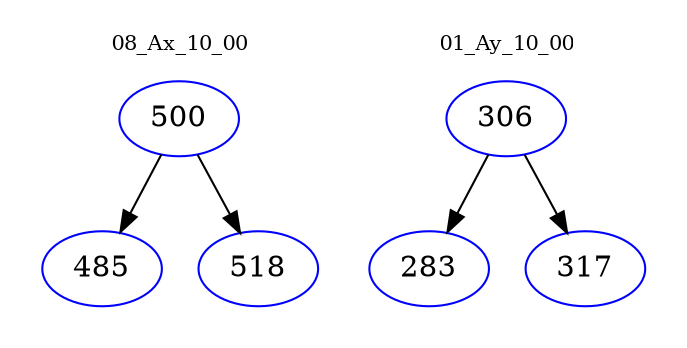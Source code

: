 digraph{
subgraph cluster_0 {
color = white
label = "08_Ax_10_00";
fontsize=10;
T0_500 [label="500", color="blue"]
T0_500 -> T0_485 [color="black"]
T0_485 [label="485", color="blue"]
T0_500 -> T0_518 [color="black"]
T0_518 [label="518", color="blue"]
}
subgraph cluster_1 {
color = white
label = "01_Ay_10_00";
fontsize=10;
T1_306 [label="306", color="blue"]
T1_306 -> T1_283 [color="black"]
T1_283 [label="283", color="blue"]
T1_306 -> T1_317 [color="black"]
T1_317 [label="317", color="blue"]
}
}
